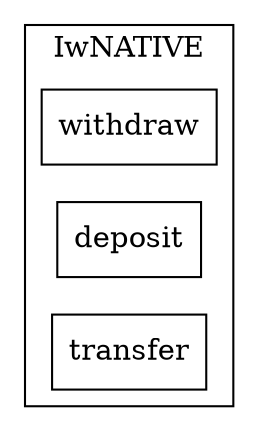 strict digraph {
rankdir="LR"
node [shape=box]
subgraph cluster_1032_IwNATIVE {
label = "IwNATIVE"
"1032_withdraw" [label="withdraw"]
"1032_deposit" [label="deposit"]
"1032_transfer" [label="transfer"]
}subgraph cluster_solidity {
label = "[Solidity]"
}
}